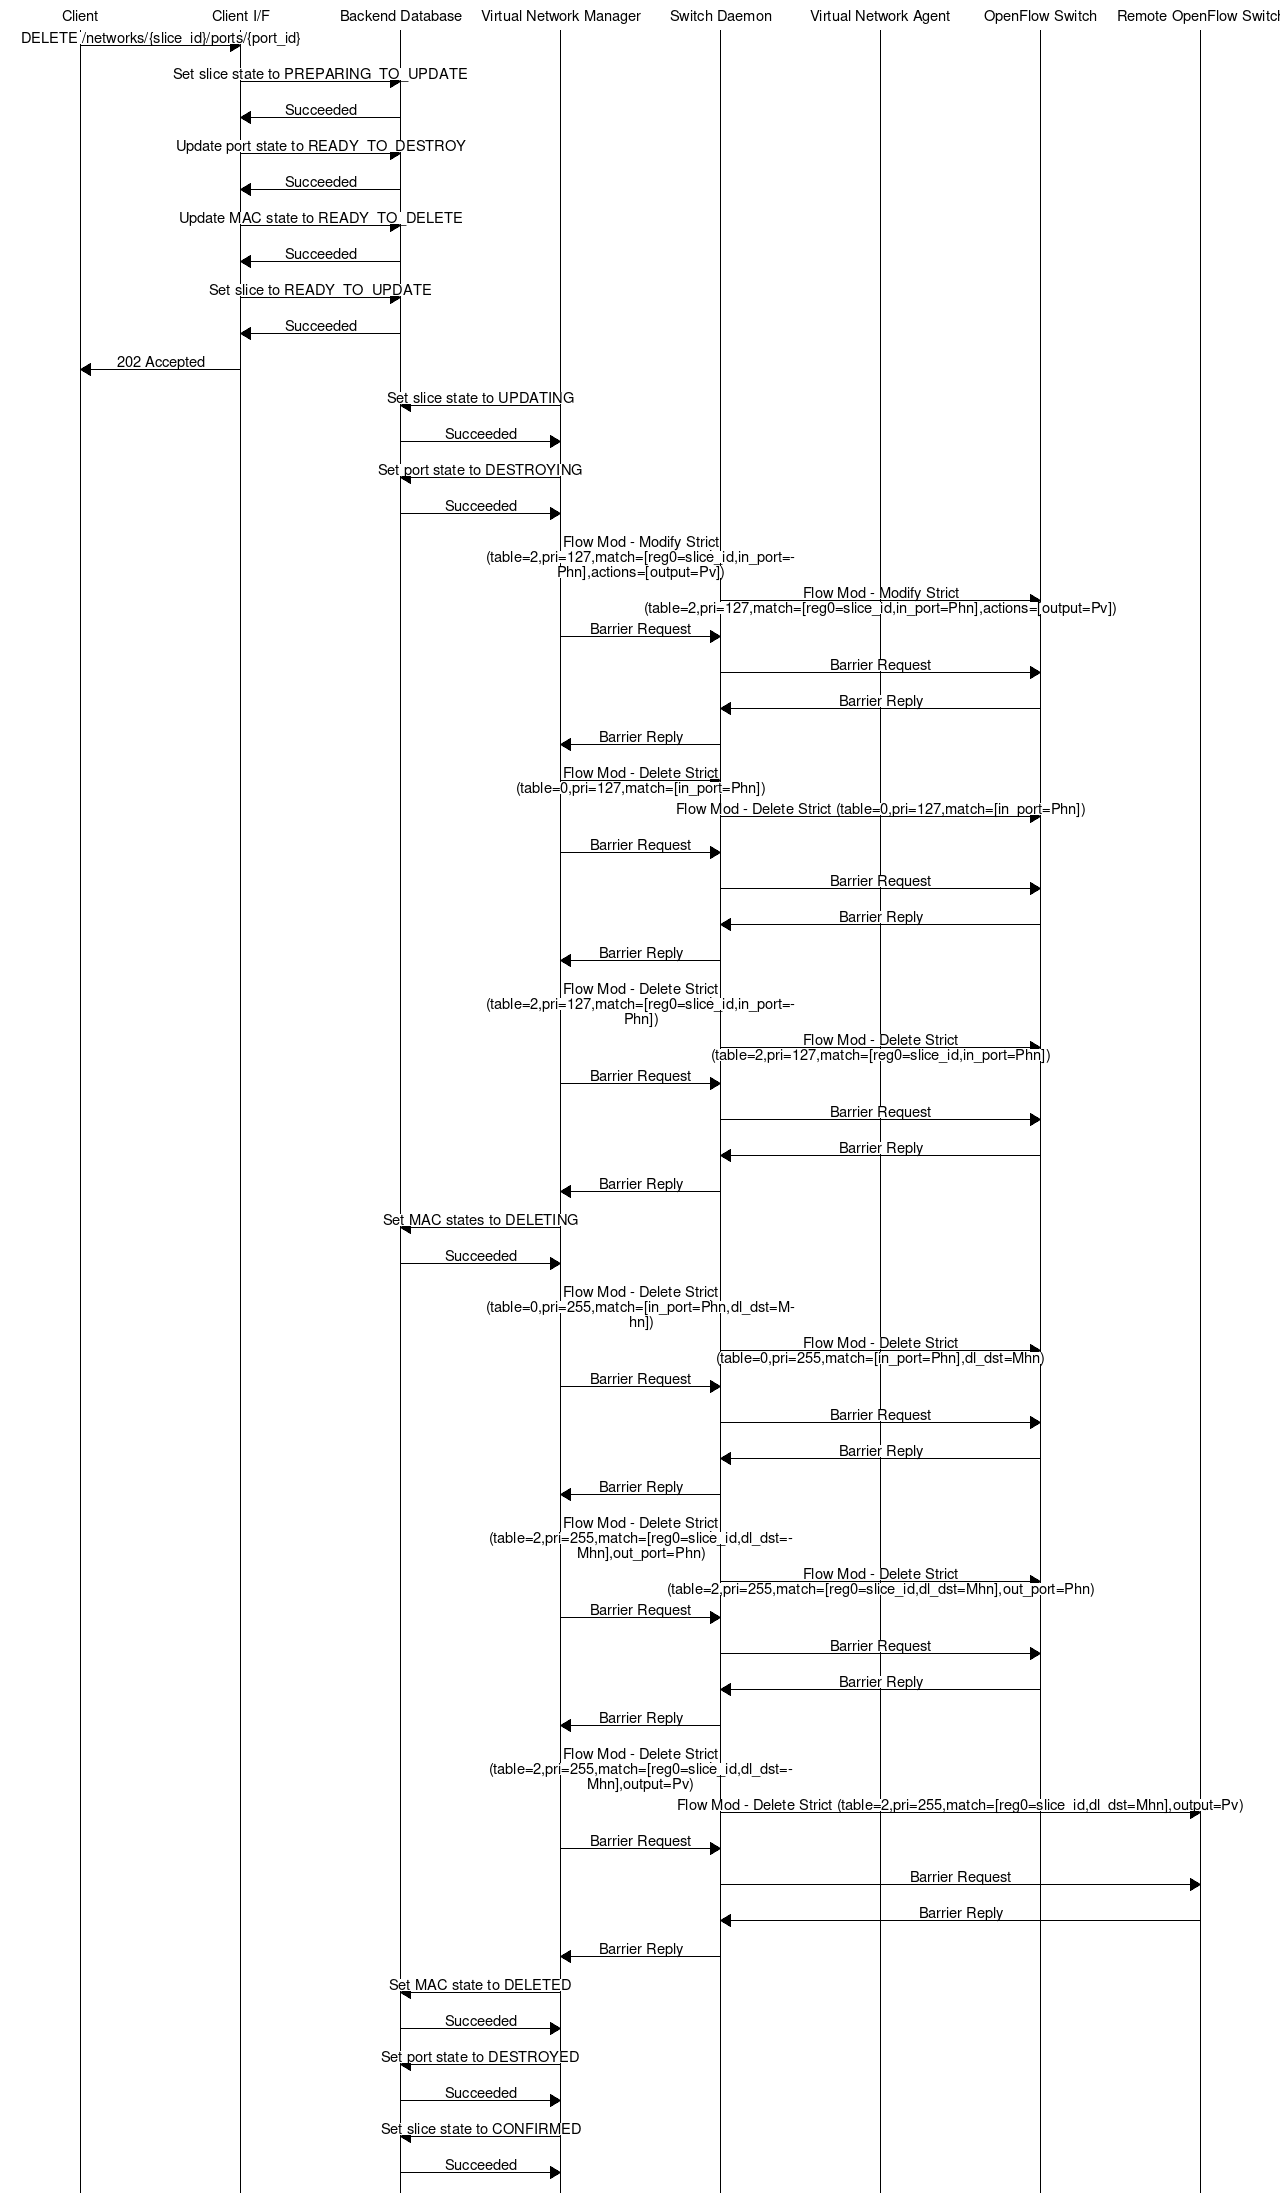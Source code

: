 /*
 * Message sequence diagram for deleting a port from a virtual network slice
 *
 * Author: Yasunobu Chiba
 *
 * Copyright (C) 2012 NEC Corporation
 * NEC Confidential
 */

msc {
  width = "1280", wordwraparcs = "true";

  C [ label = "Client" ],
  CIF [ label = "Client I/F" ],
  DB [ label = "Backend Database" ],
  VNM [ label = "Virtual Network Manager" ],
  SD [ label = "Switch Daemon" ],
  VNA [ label = "Virtual Network Agent" ],
  SW [ label = "OpenFlow Switch" ],
  RSW [ label = "Remote OpenFlow Switch" ];

  C => CIF [ label = "DELETE /networks/{slice_id}/ports/{port_id}" ];
  CIF => DB [ label = "Set slice state to PREPARING_TO_UPDATE" ];
  DB => CIF [ label = "Succeeded" ];
  CIF => DB [ label = "Update port state to READY_TO_DESTROY" ];
  DB => CIF [ label = "Succeeded" ];
  CIF => DB [ label = "Update MAC state to READY_TO_DELETE" ];
  DB => CIF [ label = "Succeeded" ];
  CIF => DB [ label = "Set slice to READY_TO_UPDATE" ];
  DB => CIF [ label = "Succeeded" ];
  CIF => C [ label = "202 Accepted" ];

  VNM => DB [ label = "Set slice state to UPDATING" ];
  DB => VNM [ label = "Succeeded" ];

  VNM => DB [ label = "Set port state to DESTROYING" ];
  DB => VNM [ label = "Succeeded" ];

  VNM => SD [ label = "Flow Mod - Modify Strict (table=2,pri=127,match=[reg0=slice_id,in_port=Phn],actions=[output=Pv])" ];
  SD => SW [ label = "Flow Mod - Modify Strict (table=2,pri=127,match=[reg0=slice_id,in_port=Phn],actions=[output=Pv])" ];
  VNM => SD [ label = "Barrier Request" ];
  SD => SW [ label = "Barrier Request" ];
  SW => SD [ label = "Barrier Reply" ];
  SD => VNM [ label = "Barrier Reply" ];

  VNM => SD [ label = "Flow Mod - Delete Strict (table=0,pri=127,match=[in_port=Phn])" ];
  SD => SW [ label = "Flow Mod - Delete Strict (table=0,pri=127,match=[in_port=Phn])" ];
  VNM => SD [ label = "Barrier Request" ];
  SD => SW [ label = "Barrier Request" ];
  SW => SD [ label = "Barrier Reply" ];
  SD => VNM [ label = "Barrier Reply" ];

  VNM => SD [ label = "Flow Mod - Delete Strict (table=2,pri=127,match=[reg0=slice_id,in_port=Phn])" ];
  SD => SW [ label = "Flow Mod - Delete Strict (table=2,pri=127,match=[reg0=slice_id,in_port=Phn])" ];
  VNM => SD [ label = "Barrier Request" ];
  SD => SW [ label = "Barrier Request" ];
  SW => SD [ label = "Barrier Reply" ];
  SD => VNM [ label = "Barrier Reply" ];

  VNM => DB [ label = "Set MAC states to DELETING" ];
  DB => VNM [ label = "Succeeded" ];

  VNM => SD [ label = "Flow Mod - Delete Strict (table=0,pri=255,match=[in_port=Phn,dl_dst=Mhn])" ];
  SD => SW [ label = "Flow Mod - Delete Strict (table=0,pri=255,match=[in_port=Phn],dl_dst=Mhn)" ];
  VNM => SD [ label = "Barrier Request" ];
  SD => SW [ label = "Barrier Request" ];
  SW => SD [ label = "Barrier Reply" ];
  SD => VNM [ label = "Barrier Reply" ];

  VNM => SD [ label = "Flow Mod - Delete Strict (table=2,pri=255,match=[reg0=slice_id,dl_dst=Mhn],out_port=Phn)" ];
  SD => SW [ label = "Flow Mod - Delete Strict (table=2,pri=255,match=[reg0=slice_id,dl_dst=Mhn],out_port=Phn)" ];
  VNM => SD [ label = "Barrier Request" ];
  SD => SW [ label = "Barrier Request" ];
  SW => SD [ label = "Barrier Reply" ];
  SD => VNM [ label = "Barrier Reply" ];

  VNM => SD [ label = "Flow Mod - Delete Strict (table=2,pri=255,match=[reg0=slice_id,dl_dst=Mhn],output=Pv)" ];
  SD => RSW [ label = "Flow Mod - Delete Strict (table=2,pri=255,match=[reg0=slice_id,dl_dst=Mhn],output=Pv)" ];
  VNM => SD [ label = "Barrier Request" ];
  SD => RSW [ label = "Barrier Request" ];
  RSW => SD [ label = "Barrier Reply" ];
  SD => VNM [ label = "Barrier Reply" ];

  VNM => DB [ label = "Set MAC state to DELETED" ];
  DB => VNM [ label = "Succeeded" ];
  VNM => DB [ label = "Set port state to DESTROYED" ];
  DB => VNM [ label = "Succeeded" ];
  VNM => DB [ label = "Set slice state to CONFIRMED" ];
  DB => VNM [ label = "Succeeded" ];
}